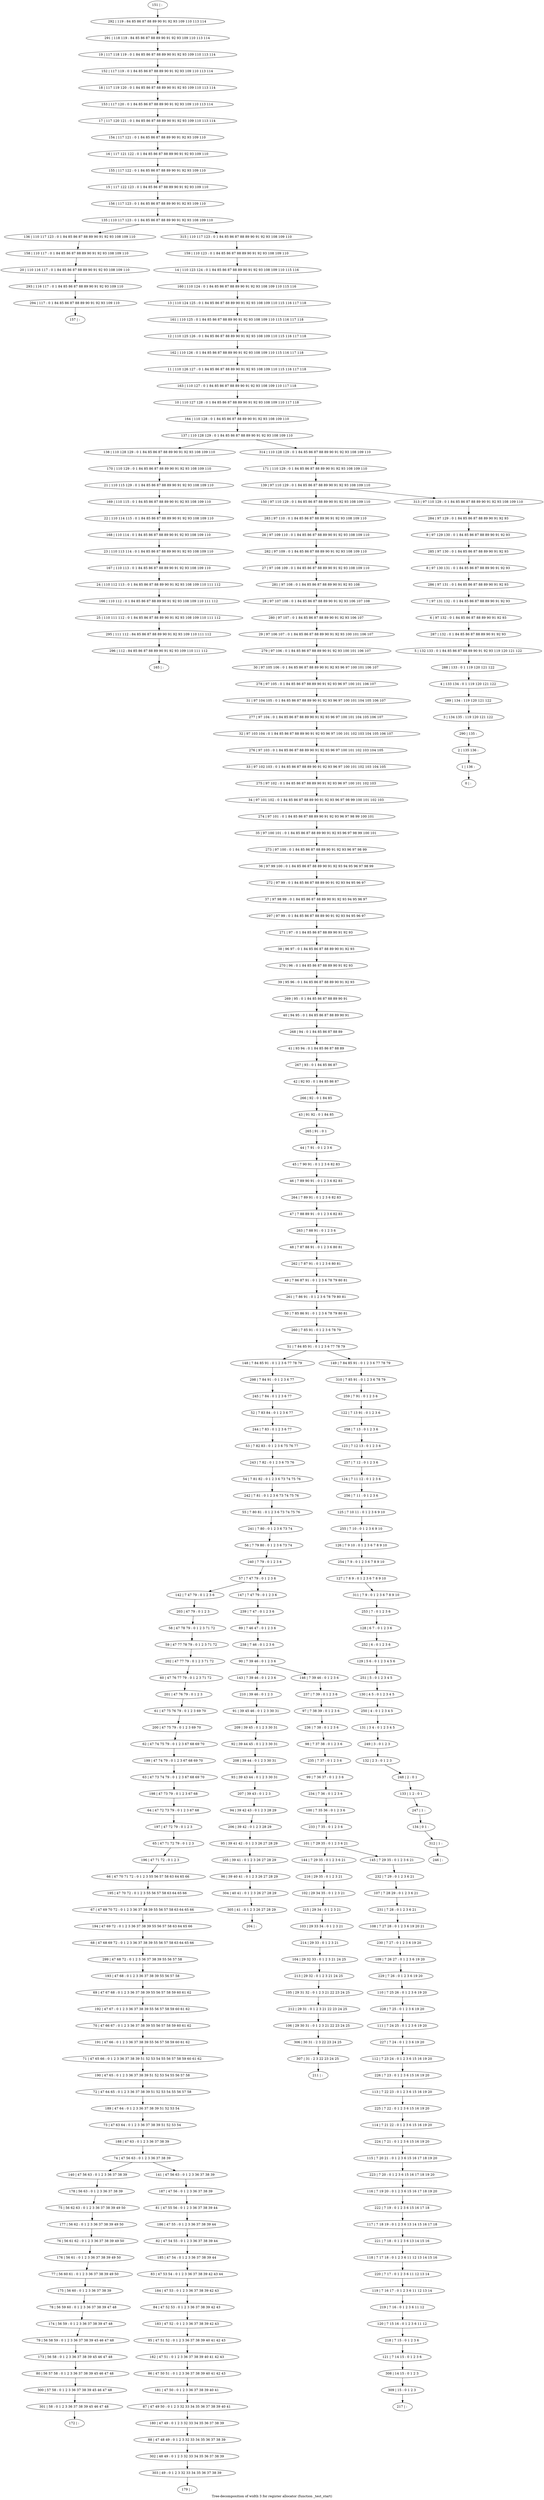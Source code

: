 digraph G {
graph [label="Tree-decomposition of width 3 for register allocator (function _test_start)"]
0[label="0 | : "];
1[label="1 | 136 : "];
2[label="2 | 135 136 : "];
3[label="3 | 134 135 : 119 120 121 122 "];
4[label="4 | 133 134 : 0 1 119 120 121 122 "];
5[label="5 | 132 133 : 0 1 84 85 86 87 88 89 90 91 92 93 119 120 121 122 "];
6[label="6 | 97 132 : 0 1 84 85 86 87 88 89 90 91 92 93 "];
7[label="7 | 97 131 132 : 0 1 84 85 86 87 88 89 90 91 92 93 "];
8[label="8 | 97 130 131 : 0 1 84 85 86 87 88 89 90 91 92 93 "];
9[label="9 | 97 129 130 : 0 1 84 85 86 87 88 89 90 91 92 93 "];
10[label="10 | 110 127 128 : 0 1 84 85 86 87 88 89 90 91 92 93 108 109 110 117 118 "];
11[label="11 | 110 126 127 : 0 1 84 85 86 87 88 89 90 91 92 93 108 109 110 115 116 117 118 "];
12[label="12 | 110 125 126 : 0 1 84 85 86 87 88 89 90 91 92 93 108 109 110 115 116 117 118 "];
13[label="13 | 110 124 125 : 0 1 84 85 86 87 88 89 90 91 92 93 108 109 110 115 116 117 118 "];
14[label="14 | 110 123 124 : 0 1 84 85 86 87 88 89 90 91 92 93 108 109 110 115 116 "];
15[label="15 | 117 122 123 : 0 1 84 85 86 87 88 89 90 91 92 93 109 110 "];
16[label="16 | 117 121 122 : 0 1 84 85 86 87 88 89 90 91 92 93 109 110 "];
17[label="17 | 117 120 121 : 0 1 84 85 86 87 88 89 90 91 92 93 109 110 113 114 "];
18[label="18 | 117 119 120 : 0 1 84 85 86 87 88 89 90 91 92 93 109 110 113 114 "];
19[label="19 | 117 118 119 : 0 1 84 85 86 87 88 89 90 91 92 93 109 110 113 114 "];
20[label="20 | 110 116 117 : 0 1 84 85 86 87 88 89 90 91 92 93 108 109 110 "];
21[label="21 | 110 115 129 : 0 1 84 85 86 87 88 89 90 91 92 93 108 109 110 "];
22[label="22 | 110 114 115 : 0 1 84 85 86 87 88 89 90 91 92 93 108 109 110 "];
23[label="23 | 110 113 114 : 0 1 84 85 86 87 88 89 90 91 92 93 108 109 110 "];
24[label="24 | 110 112 113 : 0 1 84 85 86 87 88 89 90 91 92 93 108 109 110 111 112 "];
25[label="25 | 110 111 112 : 0 1 84 85 86 87 88 89 90 91 92 93 108 109 110 111 112 "];
26[label="26 | 97 109 110 : 0 1 84 85 86 87 88 89 90 91 92 93 108 109 110 "];
27[label="27 | 97 108 109 : 0 1 84 85 86 87 88 89 90 91 92 93 108 109 110 "];
28[label="28 | 97 107 108 : 0 1 84 85 86 87 88 89 90 91 92 93 106 107 108 "];
29[label="29 | 97 106 107 : 0 1 84 85 86 87 88 89 90 91 92 93 100 101 106 107 "];
30[label="30 | 97 105 106 : 0 1 84 85 86 87 88 89 90 91 92 93 96 97 100 101 106 107 "];
31[label="31 | 97 104 105 : 0 1 84 85 86 87 88 89 90 91 92 93 96 97 100 101 104 105 106 107 "];
32[label="32 | 97 103 104 : 0 1 84 85 86 87 88 89 90 91 92 93 96 97 100 101 102 103 104 105 106 107 "];
33[label="33 | 97 102 103 : 0 1 84 85 86 87 88 89 90 91 92 93 96 97 100 101 102 103 104 105 "];
34[label="34 | 97 101 102 : 0 1 84 85 86 87 88 89 90 91 92 93 96 97 98 99 100 101 102 103 "];
35[label="35 | 97 100 101 : 0 1 84 85 86 87 88 89 90 91 92 93 96 97 98 99 100 101 "];
36[label="36 | 97 99 100 : 0 1 84 85 86 87 88 89 90 91 92 93 94 95 96 97 98 99 "];
37[label="37 | 97 98 99 : 0 1 84 85 86 87 88 89 90 91 92 93 94 95 96 97 "];
38[label="38 | 96 97 : 0 1 84 85 86 87 88 89 90 91 92 93 "];
39[label="39 | 95 96 : 0 1 84 85 86 87 88 89 90 91 92 93 "];
40[label="40 | 94 95 : 0 1 84 85 86 87 88 89 90 91 "];
41[label="41 | 93 94 : 0 1 84 85 86 87 88 89 "];
42[label="42 | 92 93 : 0 1 84 85 86 87 "];
43[label="43 | 91 92 : 0 1 84 85 "];
44[label="44 | 7 91 : 0 1 2 3 6 "];
45[label="45 | 7 90 91 : 0 1 2 3 6 82 83 "];
46[label="46 | 7 89 90 91 : 0 1 2 3 6 82 83 "];
47[label="47 | 7 88 89 91 : 0 1 2 3 6 82 83 "];
48[label="48 | 7 87 88 91 : 0 1 2 3 6 80 81 "];
49[label="49 | 7 86 87 91 : 0 1 2 3 6 78 79 80 81 "];
50[label="50 | 7 85 86 91 : 0 1 2 3 6 78 79 80 81 "];
51[label="51 | 7 84 85 91 : 0 1 2 3 6 77 78 79 "];
52[label="52 | 7 83 84 : 0 1 2 3 6 77 "];
53[label="53 | 7 82 83 : 0 1 2 3 6 75 76 77 "];
54[label="54 | 7 81 82 : 0 1 2 3 6 73 74 75 76 "];
55[label="55 | 7 80 81 : 0 1 2 3 6 73 74 75 76 "];
56[label="56 | 7 79 80 : 0 1 2 3 6 73 74 "];
57[label="57 | 7 47 79 : 0 1 2 3 6 "];
58[label="58 | 47 78 79 : 0 1 2 3 71 72 "];
59[label="59 | 47 77 78 79 : 0 1 2 3 71 72 "];
60[label="60 | 47 76 77 79 : 0 1 2 3 71 72 "];
61[label="61 | 47 75 76 79 : 0 1 2 3 69 70 "];
62[label="62 | 47 74 75 79 : 0 1 2 3 67 68 69 70 "];
63[label="63 | 47 73 74 79 : 0 1 2 3 67 68 69 70 "];
64[label="64 | 47 72 73 79 : 0 1 2 3 67 68 "];
65[label="65 | 47 71 72 79 : 0 1 2 3 "];
66[label="66 | 47 70 71 72 : 0 1 2 3 55 56 57 58 63 64 65 66 "];
67[label="67 | 47 69 70 72 : 0 1 2 3 36 37 38 39 55 56 57 58 63 64 65 66 "];
68[label="68 | 47 68 69 72 : 0 1 2 3 36 37 38 39 55 56 57 58 63 64 65 66 "];
69[label="69 | 47 67 68 : 0 1 2 3 36 37 38 39 55 56 57 58 59 60 61 62 "];
70[label="70 | 47 66 67 : 0 1 2 3 36 37 38 39 55 56 57 58 59 60 61 62 "];
71[label="71 | 47 65 66 : 0 1 2 3 36 37 38 39 51 52 53 54 55 56 57 58 59 60 61 62 "];
72[label="72 | 47 64 65 : 0 1 2 3 36 37 38 39 51 52 53 54 55 56 57 58 "];
73[label="73 | 47 63 64 : 0 1 2 3 36 37 38 39 51 52 53 54 "];
74[label="74 | 47 56 63 : 0 1 2 3 36 37 38 39 "];
75[label="75 | 56 62 63 : 0 1 2 3 36 37 38 39 49 50 "];
76[label="76 | 56 61 62 : 0 1 2 3 36 37 38 39 49 50 "];
77[label="77 | 56 60 61 : 0 1 2 3 36 37 38 39 49 50 "];
78[label="78 | 56 59 60 : 0 1 2 3 36 37 38 39 47 48 "];
79[label="79 | 56 58 59 : 0 1 2 3 36 37 38 39 45 46 47 48 "];
80[label="80 | 56 57 58 : 0 1 2 3 36 37 38 39 45 46 47 48 "];
81[label="81 | 47 55 56 : 0 1 2 3 36 37 38 39 44 "];
82[label="82 | 47 54 55 : 0 1 2 3 36 37 38 39 44 "];
83[label="83 | 47 53 54 : 0 1 2 3 36 37 38 39 42 43 44 "];
84[label="84 | 47 52 53 : 0 1 2 3 36 37 38 39 42 43 "];
85[label="85 | 47 51 52 : 0 1 2 3 36 37 38 39 40 41 42 43 "];
86[label="86 | 47 50 51 : 0 1 2 3 36 37 38 39 40 41 42 43 "];
87[label="87 | 47 49 50 : 0 1 2 3 32 33 34 35 36 37 38 39 40 41 "];
88[label="88 | 47 48 49 : 0 1 2 3 32 33 34 35 36 37 38 39 "];
89[label="89 | 7 46 47 : 0 1 2 3 6 "];
90[label="90 | 7 39 46 : 0 1 2 3 6 "];
91[label="91 | 39 45 46 : 0 1 2 3 30 31 "];
92[label="92 | 39 44 45 : 0 1 2 3 30 31 "];
93[label="93 | 39 43 44 : 0 1 2 3 30 31 "];
94[label="94 | 39 42 43 : 0 1 2 3 28 29 "];
95[label="95 | 39 41 42 : 0 1 2 3 26 27 28 29 "];
96[label="96 | 39 40 41 : 0 1 2 3 26 27 28 29 "];
97[label="97 | 7 38 39 : 0 1 2 3 6 "];
98[label="98 | 7 37 38 : 0 1 2 3 6 "];
99[label="99 | 7 36 37 : 0 1 2 3 6 "];
100[label="100 | 7 35 36 : 0 1 2 3 6 "];
101[label="101 | 7 29 35 : 0 1 2 3 6 21 "];
102[label="102 | 29 34 35 : 0 1 2 3 21 "];
103[label="103 | 29 33 34 : 0 1 2 3 21 "];
104[label="104 | 29 32 33 : 0 1 2 3 21 24 25 "];
105[label="105 | 29 31 32 : 0 1 2 3 21 22 23 24 25 "];
106[label="106 | 29 30 31 : 0 1 2 3 21 22 23 24 25 "];
107[label="107 | 7 28 29 : 0 1 2 3 6 21 "];
108[label="108 | 7 27 28 : 0 1 2 3 6 19 20 21 "];
109[label="109 | 7 26 27 : 0 1 2 3 6 19 20 "];
110[label="110 | 7 25 26 : 0 1 2 3 6 19 20 "];
111[label="111 | 7 24 25 : 0 1 2 3 6 19 20 "];
112[label="112 | 7 23 24 : 0 1 2 3 6 15 16 19 20 "];
113[label="113 | 7 22 23 : 0 1 2 3 6 15 16 19 20 "];
114[label="114 | 7 21 22 : 0 1 2 3 6 15 16 19 20 "];
115[label="115 | 7 20 21 : 0 1 2 3 6 15 16 17 18 19 20 "];
116[label="116 | 7 19 20 : 0 1 2 3 6 15 16 17 18 19 20 "];
117[label="117 | 7 18 19 : 0 1 2 3 6 13 14 15 16 17 18 "];
118[label="118 | 7 17 18 : 0 1 2 3 6 11 12 13 14 15 16 "];
119[label="119 | 7 16 17 : 0 1 2 3 6 11 12 13 14 "];
120[label="120 | 7 15 16 : 0 1 2 3 6 11 12 "];
121[label="121 | 7 14 15 : 0 1 2 3 6 "];
122[label="122 | 7 13 91 : 0 1 2 3 6 "];
123[label="123 | 7 12 13 : 0 1 2 3 6 "];
124[label="124 | 7 11 12 : 0 1 2 3 6 "];
125[label="125 | 7 10 11 : 0 1 2 3 6 9 10 "];
126[label="126 | 7 9 10 : 0 1 2 3 6 7 8 9 10 "];
127[label="127 | 7 8 9 : 0 1 2 3 6 7 8 9 10 "];
128[label="128 | 6 7 : 0 1 2 3 6 "];
129[label="129 | 5 6 : 0 1 2 3 4 5 6 "];
130[label="130 | 4 5 : 0 1 2 3 4 5 "];
131[label="131 | 3 4 : 0 1 2 3 4 5 "];
132[label="132 | 2 3 : 0 1 2 3 "];
133[label="133 | 1 2 : 0 1 "];
134[label="134 | 0 1 : "];
135[label="135 | 110 117 123 : 0 1 84 85 86 87 88 89 90 91 92 93 108 109 110 "];
136[label="136 | 110 117 123 : 0 1 84 85 86 87 88 89 90 91 92 93 108 109 110 "];
137[label="137 | 110 128 129 : 0 1 84 85 86 87 88 89 90 91 92 93 108 109 110 "];
138[label="138 | 110 128 129 : 0 1 84 85 86 87 88 89 90 91 92 93 108 109 110 "];
139[label="139 | 97 110 129 : 0 1 84 85 86 87 88 89 90 91 92 93 108 109 110 "];
140[label="140 | 47 56 63 : 0 1 2 3 36 37 38 39 "];
141[label="141 | 47 56 63 : 0 1 2 3 36 37 38 39 "];
142[label="142 | 7 47 79 : 0 1 2 3 6 "];
143[label="143 | 7 39 46 : 0 1 2 3 6 "];
144[label="144 | 7 29 35 : 0 1 2 3 6 21 "];
145[label="145 | 7 29 35 : 0 1 2 3 6 21 "];
146[label="146 | 7 39 46 : 0 1 2 3 6 "];
147[label="147 | 7 47 79 : 0 1 2 3 6 "];
148[label="148 | 7 84 85 91 : 0 1 2 3 6 77 78 79 "];
149[label="149 | 7 84 85 91 : 0 1 2 3 6 77 78 79 "];
150[label="150 | 97 110 129 : 0 1 84 85 86 87 88 89 90 91 92 93 108 109 110 "];
151[label="151 | : "];
152[label="152 | 117 119 : 0 1 84 85 86 87 88 89 90 91 92 93 109 110 113 114 "];
153[label="153 | 117 120 : 0 1 84 85 86 87 88 89 90 91 92 93 109 110 113 114 "];
154[label="154 | 117 121 : 0 1 84 85 86 87 88 89 90 91 92 93 109 110 "];
155[label="155 | 117 122 : 0 1 84 85 86 87 88 89 90 91 92 93 109 110 "];
156[label="156 | 117 123 : 0 1 84 85 86 87 88 89 90 91 92 93 109 110 "];
157[label="157 | : "];
158[label="158 | 110 117 : 0 1 84 85 86 87 88 89 90 91 92 93 108 109 110 "];
159[label="159 | 110 123 : 0 1 84 85 86 87 88 89 90 91 92 93 108 109 110 "];
160[label="160 | 110 124 : 0 1 84 85 86 87 88 89 90 91 92 93 108 109 110 115 116 "];
161[label="161 | 110 125 : 0 1 84 85 86 87 88 89 90 91 92 93 108 109 110 115 116 117 118 "];
162[label="162 | 110 126 : 0 1 84 85 86 87 88 89 90 91 92 93 108 109 110 115 116 117 118 "];
163[label="163 | 110 127 : 0 1 84 85 86 87 88 89 90 91 92 93 108 109 110 117 118 "];
164[label="164 | 110 128 : 0 1 84 85 86 87 88 89 90 91 92 93 108 109 110 "];
165[label="165 | : "];
166[label="166 | 110 112 : 0 1 84 85 86 87 88 89 90 91 92 93 108 109 110 111 112 "];
167[label="167 | 110 113 : 0 1 84 85 86 87 88 89 90 91 92 93 108 109 110 "];
168[label="168 | 110 114 : 0 1 84 85 86 87 88 89 90 91 92 93 108 109 110 "];
169[label="169 | 110 115 : 0 1 84 85 86 87 88 89 90 91 92 93 108 109 110 "];
170[label="170 | 110 129 : 0 1 84 85 86 87 88 89 90 91 92 93 108 109 110 "];
171[label="171 | 110 129 : 0 1 84 85 86 87 88 89 90 91 92 93 108 109 110 "];
172[label="172 | : "];
173[label="173 | 56 58 : 0 1 2 3 36 37 38 39 45 46 47 48 "];
174[label="174 | 56 59 : 0 1 2 3 36 37 38 39 47 48 "];
175[label="175 | 56 60 : 0 1 2 3 36 37 38 39 "];
176[label="176 | 56 61 : 0 1 2 3 36 37 38 39 49 50 "];
177[label="177 | 56 62 : 0 1 2 3 36 37 38 39 49 50 "];
178[label="178 | 56 63 : 0 1 2 3 36 37 38 39 "];
179[label="179 | : "];
180[label="180 | 47 49 : 0 1 2 3 32 33 34 35 36 37 38 39 "];
181[label="181 | 47 50 : 0 1 2 3 36 37 38 39 40 41 "];
182[label="182 | 47 51 : 0 1 2 3 36 37 38 39 40 41 42 43 "];
183[label="183 | 47 52 : 0 1 2 3 36 37 38 39 42 43 "];
184[label="184 | 47 53 : 0 1 2 3 36 37 38 39 42 43 "];
185[label="185 | 47 54 : 0 1 2 3 36 37 38 39 44 "];
186[label="186 | 47 55 : 0 1 2 3 36 37 38 39 44 "];
187[label="187 | 47 56 : 0 1 2 3 36 37 38 39 "];
188[label="188 | 47 63 : 0 1 2 3 36 37 38 39 "];
189[label="189 | 47 64 : 0 1 2 3 36 37 38 39 51 52 53 54 "];
190[label="190 | 47 65 : 0 1 2 3 36 37 38 39 51 52 53 54 55 56 57 58 "];
191[label="191 | 47 66 : 0 1 2 3 36 37 38 39 55 56 57 58 59 60 61 62 "];
192[label="192 | 47 67 : 0 1 2 3 36 37 38 39 55 56 57 58 59 60 61 62 "];
193[label="193 | 47 68 : 0 1 2 3 36 37 38 39 55 56 57 58 "];
194[label="194 | 47 69 72 : 0 1 2 3 36 37 38 39 55 56 57 58 63 64 65 66 "];
195[label="195 | 47 70 72 : 0 1 2 3 55 56 57 58 63 64 65 66 "];
196[label="196 | 47 71 72 : 0 1 2 3 "];
197[label="197 | 47 72 79 : 0 1 2 3 "];
198[label="198 | 47 73 79 : 0 1 2 3 67 68 "];
199[label="199 | 47 74 79 : 0 1 2 3 67 68 69 70 "];
200[label="200 | 47 75 79 : 0 1 2 3 69 70 "];
201[label="201 | 47 76 79 : 0 1 2 3 "];
202[label="202 | 47 77 79 : 0 1 2 3 71 72 "];
203[label="203 | 47 79 : 0 1 2 3 "];
204[label="204 | : "];
205[label="205 | 39 41 : 0 1 2 3 26 27 28 29 "];
206[label="206 | 39 42 : 0 1 2 3 28 29 "];
207[label="207 | 39 43 : 0 1 2 3 "];
208[label="208 | 39 44 : 0 1 2 3 30 31 "];
209[label="209 | 39 45 : 0 1 2 3 30 31 "];
210[label="210 | 39 46 : 0 1 2 3 "];
211[label="211 | : "];
212[label="212 | 29 31 : 0 1 2 3 21 22 23 24 25 "];
213[label="213 | 29 32 : 0 1 2 3 21 24 25 "];
214[label="214 | 29 33 : 0 1 2 3 21 "];
215[label="215 | 29 34 : 0 1 2 3 21 "];
216[label="216 | 29 35 : 0 1 2 3 21 "];
217[label="217 | : "];
218[label="218 | 7 15 : 0 1 2 3 6 "];
219[label="219 | 7 16 : 0 1 2 3 6 11 12 "];
220[label="220 | 7 17 : 0 1 2 3 6 11 12 13 14 "];
221[label="221 | 7 18 : 0 1 2 3 6 13 14 15 16 "];
222[label="222 | 7 19 : 0 1 2 3 6 15 16 17 18 "];
223[label="223 | 7 20 : 0 1 2 3 6 15 16 17 18 19 20 "];
224[label="224 | 7 21 : 0 1 2 3 6 15 16 19 20 "];
225[label="225 | 7 22 : 0 1 2 3 6 15 16 19 20 "];
226[label="226 | 7 23 : 0 1 2 3 6 15 16 19 20 "];
227[label="227 | 7 24 : 0 1 2 3 6 19 20 "];
228[label="228 | 7 25 : 0 1 2 3 6 19 20 "];
229[label="229 | 7 26 : 0 1 2 3 6 19 20 "];
230[label="230 | 7 27 : 0 1 2 3 6 19 20 "];
231[label="231 | 7 28 : 0 1 2 3 6 21 "];
232[label="232 | 7 29 : 0 1 2 3 6 21 "];
233[label="233 | 7 35 : 0 1 2 3 6 "];
234[label="234 | 7 36 : 0 1 2 3 6 "];
235[label="235 | 7 37 : 0 1 2 3 6 "];
236[label="236 | 7 38 : 0 1 2 3 6 "];
237[label="237 | 7 39 : 0 1 2 3 6 "];
238[label="238 | 7 46 : 0 1 2 3 6 "];
239[label="239 | 7 47 : 0 1 2 3 6 "];
240[label="240 | 7 79 : 0 1 2 3 6 "];
241[label="241 | 7 80 : 0 1 2 3 6 73 74 "];
242[label="242 | 7 81 : 0 1 2 3 6 73 74 75 76 "];
243[label="243 | 7 82 : 0 1 2 3 6 75 76 "];
244[label="244 | 7 83 : 0 1 2 3 6 77 "];
245[label="245 | 7 84 : 0 1 2 3 6 77 "];
246[label="246 | : "];
247[label="247 | 1 : "];
248[label="248 | 2 : 0 1 "];
249[label="249 | 3 : 0 1 2 3 "];
250[label="250 | 4 : 0 1 2 3 4 5 "];
251[label="251 | 5 : 0 1 2 3 4 5 "];
252[label="252 | 6 : 0 1 2 3 6 "];
253[label="253 | 7 : 0 1 2 3 6 "];
254[label="254 | 7 9 : 0 1 2 3 6 7 8 9 10 "];
255[label="255 | 7 10 : 0 1 2 3 6 9 10 "];
256[label="256 | 7 11 : 0 1 2 3 6 "];
257[label="257 | 7 12 : 0 1 2 3 6 "];
258[label="258 | 7 13 : 0 1 2 3 6 "];
259[label="259 | 7 91 : 0 1 2 3 6 "];
260[label="260 | 7 85 91 : 0 1 2 3 6 78 79 "];
261[label="261 | 7 86 91 : 0 1 2 3 6 78 79 80 81 "];
262[label="262 | 7 87 91 : 0 1 2 3 6 80 81 "];
263[label="263 | 7 88 91 : 0 1 2 3 6 "];
264[label="264 | 7 89 91 : 0 1 2 3 6 82 83 "];
265[label="265 | 91 : 0 1 "];
266[label="266 | 92 : 0 1 84 85 "];
267[label="267 | 93 : 0 1 84 85 86 87 "];
268[label="268 | 94 : 0 1 84 85 86 87 88 89 "];
269[label="269 | 95 : 0 1 84 85 86 87 88 89 90 91 "];
270[label="270 | 96 : 0 1 84 85 86 87 88 89 90 91 92 93 "];
271[label="271 | 97 : 0 1 84 85 86 87 88 89 90 91 92 93 "];
272[label="272 | 97 99 : 0 1 84 85 86 87 88 89 90 91 92 93 94 95 96 97 "];
273[label="273 | 97 100 : 0 1 84 85 86 87 88 89 90 91 92 93 96 97 98 99 "];
274[label="274 | 97 101 : 0 1 84 85 86 87 88 89 90 91 92 93 96 97 98 99 100 101 "];
275[label="275 | 97 102 : 0 1 84 85 86 87 88 89 90 91 92 93 96 97 100 101 102 103 "];
276[label="276 | 97 103 : 0 1 84 85 86 87 88 89 90 91 92 93 96 97 100 101 102 103 104 105 "];
277[label="277 | 97 104 : 0 1 84 85 86 87 88 89 90 91 92 93 96 97 100 101 104 105 106 107 "];
278[label="278 | 97 105 : 0 1 84 85 86 87 88 89 90 91 92 93 96 97 100 101 106 107 "];
279[label="279 | 97 106 : 0 1 84 85 86 87 88 89 90 91 92 93 100 101 106 107 "];
280[label="280 | 97 107 : 0 1 84 85 86 87 88 89 90 91 92 93 106 107 "];
281[label="281 | 97 108 : 0 1 84 85 86 87 88 89 90 91 92 93 108 "];
282[label="282 | 97 109 : 0 1 84 85 86 87 88 89 90 91 92 93 108 109 110 "];
283[label="283 | 97 110 : 0 1 84 85 86 87 88 89 90 91 92 93 108 109 110 "];
284[label="284 | 97 129 : 0 1 84 85 86 87 88 89 90 91 92 93 "];
285[label="285 | 97 130 : 0 1 84 85 86 87 88 89 90 91 92 93 "];
286[label="286 | 97 131 : 0 1 84 85 86 87 88 89 90 91 92 93 "];
287[label="287 | 132 : 0 1 84 85 86 87 88 89 90 91 92 93 "];
288[label="288 | 133 : 0 1 119 120 121 122 "];
289[label="289 | 134 : 119 120 121 122 "];
290[label="290 | 135 : "];
291[label="291 | 118 119 : 84 85 86 87 88 89 90 91 92 93 109 110 113 114 "];
292[label="292 | 119 : 84 85 86 87 88 89 90 91 92 93 109 110 113 114 "];
293[label="293 | 116 117 : 0 1 84 85 86 87 88 89 90 91 92 93 109 110 "];
294[label="294 | 117 : 0 1 84 85 86 87 88 89 90 91 92 93 109 110 "];
295[label="295 | 111 112 : 84 85 86 87 88 89 90 91 92 93 109 110 111 112 "];
296[label="296 | 112 : 84 85 86 87 88 89 90 91 92 93 109 110 111 112 "];
297[label="297 | 97 99 : 0 1 84 85 86 87 88 89 90 91 92 93 94 95 96 97 "];
298[label="298 | 7 84 91 : 0 1 2 3 6 77 "];
299[label="299 | 47 68 72 : 0 1 2 3 36 37 38 39 55 56 57 58 "];
300[label="300 | 57 58 : 0 1 2 3 36 37 38 39 45 46 47 48 "];
301[label="301 | 58 : 0 1 2 3 36 37 38 39 45 46 47 48 "];
302[label="302 | 48 49 : 0 1 2 3 32 33 34 35 36 37 38 39 "];
303[label="303 | 49 : 0 1 2 3 32 33 34 35 36 37 38 39 "];
304[label="304 | 40 41 : 0 1 2 3 26 27 28 29 "];
305[label="305 | 41 : 0 1 2 3 26 27 28 29 "];
306[label="306 | 30 31 : 2 3 22 23 24 25 "];
307[label="307 | 31 : 2 3 22 23 24 25 "];
308[label="308 | 14 15 : 0 1 2 3 "];
309[label="309 | 15 : 0 1 2 3 "];
310[label="310 | 7 85 91 : 0 1 2 3 6 78 79 "];
311[label="311 | 7 9 : 0 1 2 3 6 7 8 9 10 "];
312[label="312 | 1 : "];
313[label="313 | 97 110 129 : 0 1 84 85 86 87 88 89 90 91 92 93 108 109 110 "];
314[label="314 | 110 128 129 : 0 1 84 85 86 87 88 89 90 91 92 93 108 109 110 "];
315[label="315 | 110 117 123 : 0 1 84 85 86 87 88 89 90 91 92 93 108 109 110 "];
44->45 ;
45->46 ;
58->59 ;
74->140 ;
74->141 ;
57->142 ;
90->143 ;
101->144 ;
101->145 ;
90->146 ;
57->147 ;
51->148 ;
51->149 ;
158->20 ;
136->158 ;
166->25 ;
24->166 ;
167->24 ;
23->167 ;
168->23 ;
22->168 ;
169->22 ;
21->169 ;
170->21 ;
138->170 ;
173->80 ;
79->173 ;
174->79 ;
78->174 ;
175->78 ;
77->175 ;
176->77 ;
76->176 ;
177->76 ;
75->177 ;
178->75 ;
140->178 ;
180->88 ;
87->180 ;
181->87 ;
86->181 ;
182->86 ;
85->182 ;
183->85 ;
84->183 ;
184->84 ;
83->184 ;
185->83 ;
82->185 ;
186->82 ;
81->186 ;
187->81 ;
141->187 ;
188->74 ;
73->188 ;
189->73 ;
72->189 ;
190->72 ;
71->190 ;
191->71 ;
70->191 ;
192->70 ;
69->192 ;
193->69 ;
194->68 ;
67->194 ;
195->67 ;
66->195 ;
196->66 ;
65->196 ;
197->65 ;
64->197 ;
198->64 ;
63->198 ;
199->63 ;
62->199 ;
200->62 ;
61->200 ;
201->61 ;
60->201 ;
202->60 ;
59->202 ;
203->58 ;
142->203 ;
205->96 ;
95->205 ;
206->95 ;
94->206 ;
207->94 ;
93->207 ;
208->93 ;
92->208 ;
209->92 ;
91->209 ;
210->91 ;
143->210 ;
212->106 ;
105->212 ;
213->105 ;
104->213 ;
214->104 ;
103->214 ;
215->103 ;
102->215 ;
216->102 ;
144->216 ;
218->121 ;
120->218 ;
219->120 ;
119->219 ;
220->119 ;
118->220 ;
221->118 ;
117->221 ;
222->117 ;
116->222 ;
223->116 ;
115->223 ;
224->115 ;
114->224 ;
225->114 ;
113->225 ;
226->113 ;
112->226 ;
227->112 ;
111->227 ;
228->111 ;
110->228 ;
229->110 ;
109->229 ;
230->109 ;
108->230 ;
231->108 ;
107->231 ;
232->107 ;
145->232 ;
233->101 ;
100->233 ;
234->100 ;
99->234 ;
235->99 ;
98->235 ;
236->98 ;
97->236 ;
237->97 ;
146->237 ;
238->90 ;
89->238 ;
239->89 ;
147->239 ;
240->57 ;
56->240 ;
241->56 ;
55->241 ;
242->55 ;
54->242 ;
243->54 ;
53->243 ;
244->53 ;
52->244 ;
245->52 ;
247->134 ;
133->247 ;
248->133 ;
132->248 ;
249->132 ;
131->249 ;
250->131 ;
130->250 ;
251->130 ;
129->251 ;
252->129 ;
128->252 ;
253->128 ;
254->127 ;
126->254 ;
255->126 ;
125->255 ;
256->125 ;
124->256 ;
257->124 ;
123->257 ;
258->123 ;
122->258 ;
259->122 ;
260->51 ;
50->260 ;
261->50 ;
49->261 ;
262->49 ;
48->262 ;
263->48 ;
47->263 ;
264->47 ;
46->264 ;
265->44 ;
43->265 ;
266->43 ;
42->266 ;
267->42 ;
41->267 ;
268->41 ;
40->268 ;
269->40 ;
39->269 ;
270->39 ;
38->270 ;
271->38 ;
272->37 ;
36->272 ;
273->36 ;
35->273 ;
274->35 ;
34->274 ;
275->34 ;
33->275 ;
276->33 ;
32->276 ;
277->32 ;
31->277 ;
278->31 ;
30->278 ;
279->30 ;
29->279 ;
280->29 ;
28->280 ;
281->28 ;
27->281 ;
282->27 ;
26->282 ;
283->26 ;
150->283 ;
20->293 ;
294->157 ;
293->294 ;
25->295 ;
296->165 ;
295->296 ;
297->271 ;
37->297 ;
298->245 ;
148->298 ;
299->193 ;
68->299 ;
80->300 ;
301->172 ;
300->301 ;
88->302 ;
303->179 ;
302->303 ;
96->304 ;
305->204 ;
304->305 ;
106->306 ;
307->211 ;
306->307 ;
121->308 ;
309->217 ;
308->309 ;
310->259 ;
149->310 ;
311->253 ;
127->311 ;
312->246 ;
134->312 ;
151->292 ;
292->291 ;
291->19 ;
19->152 ;
152->18 ;
18->153 ;
153->17 ;
17->154 ;
154->16 ;
16->155 ;
155->15 ;
15->156 ;
156->135 ;
159->14 ;
14->160 ;
160->13 ;
13->161 ;
161->12 ;
12->162 ;
162->11 ;
11->163 ;
163->10 ;
10->164 ;
164->137 ;
171->139 ;
284->9 ;
9->285 ;
285->8 ;
8->286 ;
286->7 ;
7->6 ;
6->287 ;
287->5 ;
5->288 ;
288->4 ;
4->289 ;
289->3 ;
3->290 ;
290->2 ;
2->1 ;
1->0 ;
313->284 ;
314->171 ;
315->159 ;
139->150 ;
139->313 ;
137->138 ;
137->314 ;
135->136 ;
135->315 ;
}
